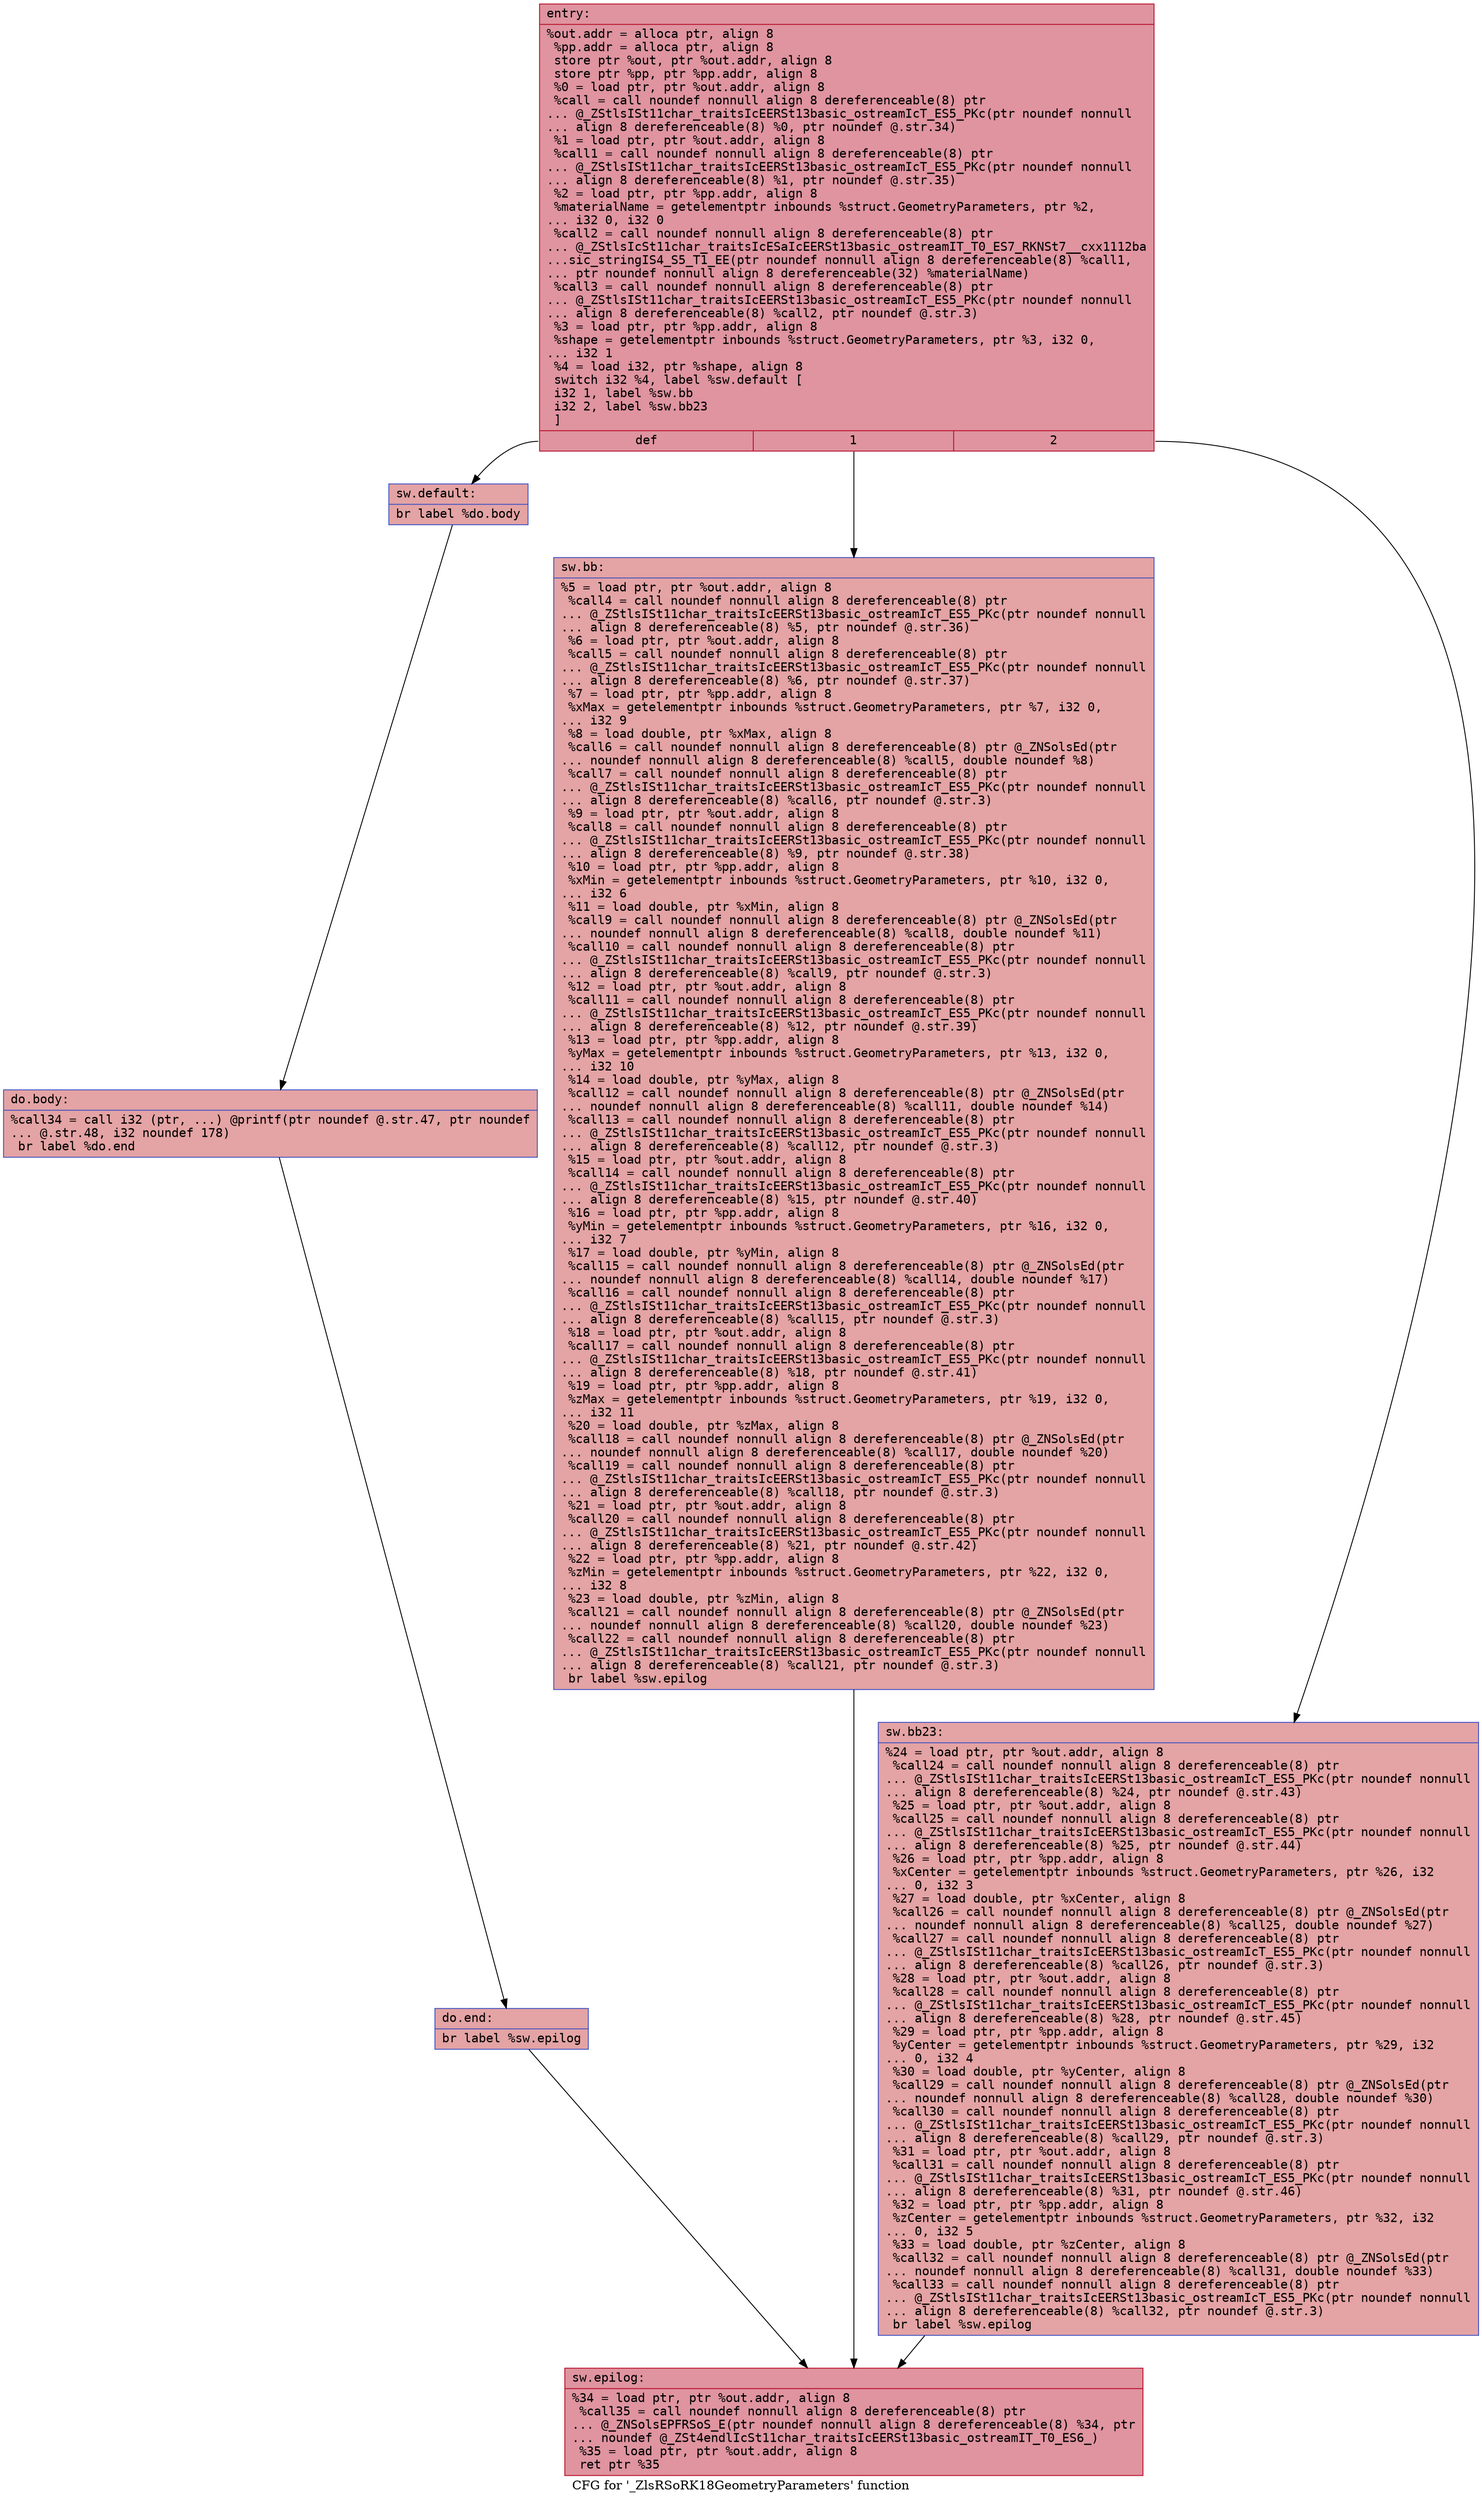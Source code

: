 digraph "CFG for '_ZlsRSoRK18GeometryParameters' function" {
	label="CFG for '_ZlsRSoRK18GeometryParameters' function";

	Node0x562c4e44e9f0 [shape=record,color="#b70d28ff", style=filled, fillcolor="#b70d2870" fontname="Courier",label="{entry:\l|  %out.addr = alloca ptr, align 8\l  %pp.addr = alloca ptr, align 8\l  store ptr %out, ptr %out.addr, align 8\l  store ptr %pp, ptr %pp.addr, align 8\l  %0 = load ptr, ptr %out.addr, align 8\l  %call = call noundef nonnull align 8 dereferenceable(8) ptr\l... @_ZStlsISt11char_traitsIcEERSt13basic_ostreamIcT_ES5_PKc(ptr noundef nonnull\l... align 8 dereferenceable(8) %0, ptr noundef @.str.34)\l  %1 = load ptr, ptr %out.addr, align 8\l  %call1 = call noundef nonnull align 8 dereferenceable(8) ptr\l... @_ZStlsISt11char_traitsIcEERSt13basic_ostreamIcT_ES5_PKc(ptr noundef nonnull\l... align 8 dereferenceable(8) %1, ptr noundef @.str.35)\l  %2 = load ptr, ptr %pp.addr, align 8\l  %materialName = getelementptr inbounds %struct.GeometryParameters, ptr %2,\l... i32 0, i32 0\l  %call2 = call noundef nonnull align 8 dereferenceable(8) ptr\l... @_ZStlsIcSt11char_traitsIcESaIcEERSt13basic_ostreamIT_T0_ES7_RKNSt7__cxx1112ba\l...sic_stringIS4_S5_T1_EE(ptr noundef nonnull align 8 dereferenceable(8) %call1,\l... ptr noundef nonnull align 8 dereferenceable(32) %materialName)\l  %call3 = call noundef nonnull align 8 dereferenceable(8) ptr\l... @_ZStlsISt11char_traitsIcEERSt13basic_ostreamIcT_ES5_PKc(ptr noundef nonnull\l... align 8 dereferenceable(8) %call2, ptr noundef @.str.3)\l  %3 = load ptr, ptr %pp.addr, align 8\l  %shape = getelementptr inbounds %struct.GeometryParameters, ptr %3, i32 0,\l... i32 1\l  %4 = load i32, ptr %shape, align 8\l  switch i32 %4, label %sw.default [\l    i32 1, label %sw.bb\l    i32 2, label %sw.bb23\l  ]\l|{<s0>def|<s1>1|<s2>2}}"];
	Node0x562c4e44e9f0:s0 -> Node0x562c4e44f5f0[tooltip="entry -> sw.default\nProbability 33.33%" ];
	Node0x562c4e44e9f0:s1 -> Node0x562c4e44f670[tooltip="entry -> sw.bb\nProbability 33.33%" ];
	Node0x562c4e44e9f0:s2 -> Node0x562c4e44f8e0[tooltip="entry -> sw.bb23\nProbability 33.33%" ];
	Node0x562c4e44f670 [shape=record,color="#3d50c3ff", style=filled, fillcolor="#c32e3170" fontname="Courier",label="{sw.bb:\l|  %5 = load ptr, ptr %out.addr, align 8\l  %call4 = call noundef nonnull align 8 dereferenceable(8) ptr\l... @_ZStlsISt11char_traitsIcEERSt13basic_ostreamIcT_ES5_PKc(ptr noundef nonnull\l... align 8 dereferenceable(8) %5, ptr noundef @.str.36)\l  %6 = load ptr, ptr %out.addr, align 8\l  %call5 = call noundef nonnull align 8 dereferenceable(8) ptr\l... @_ZStlsISt11char_traitsIcEERSt13basic_ostreamIcT_ES5_PKc(ptr noundef nonnull\l... align 8 dereferenceable(8) %6, ptr noundef @.str.37)\l  %7 = load ptr, ptr %pp.addr, align 8\l  %xMax = getelementptr inbounds %struct.GeometryParameters, ptr %7, i32 0,\l... i32 9\l  %8 = load double, ptr %xMax, align 8\l  %call6 = call noundef nonnull align 8 dereferenceable(8) ptr @_ZNSolsEd(ptr\l... noundef nonnull align 8 dereferenceable(8) %call5, double noundef %8)\l  %call7 = call noundef nonnull align 8 dereferenceable(8) ptr\l... @_ZStlsISt11char_traitsIcEERSt13basic_ostreamIcT_ES5_PKc(ptr noundef nonnull\l... align 8 dereferenceable(8) %call6, ptr noundef @.str.3)\l  %9 = load ptr, ptr %out.addr, align 8\l  %call8 = call noundef nonnull align 8 dereferenceable(8) ptr\l... @_ZStlsISt11char_traitsIcEERSt13basic_ostreamIcT_ES5_PKc(ptr noundef nonnull\l... align 8 dereferenceable(8) %9, ptr noundef @.str.38)\l  %10 = load ptr, ptr %pp.addr, align 8\l  %xMin = getelementptr inbounds %struct.GeometryParameters, ptr %10, i32 0,\l... i32 6\l  %11 = load double, ptr %xMin, align 8\l  %call9 = call noundef nonnull align 8 dereferenceable(8) ptr @_ZNSolsEd(ptr\l... noundef nonnull align 8 dereferenceable(8) %call8, double noundef %11)\l  %call10 = call noundef nonnull align 8 dereferenceable(8) ptr\l... @_ZStlsISt11char_traitsIcEERSt13basic_ostreamIcT_ES5_PKc(ptr noundef nonnull\l... align 8 dereferenceable(8) %call9, ptr noundef @.str.3)\l  %12 = load ptr, ptr %out.addr, align 8\l  %call11 = call noundef nonnull align 8 dereferenceable(8) ptr\l... @_ZStlsISt11char_traitsIcEERSt13basic_ostreamIcT_ES5_PKc(ptr noundef nonnull\l... align 8 dereferenceable(8) %12, ptr noundef @.str.39)\l  %13 = load ptr, ptr %pp.addr, align 8\l  %yMax = getelementptr inbounds %struct.GeometryParameters, ptr %13, i32 0,\l... i32 10\l  %14 = load double, ptr %yMax, align 8\l  %call12 = call noundef nonnull align 8 dereferenceable(8) ptr @_ZNSolsEd(ptr\l... noundef nonnull align 8 dereferenceable(8) %call11, double noundef %14)\l  %call13 = call noundef nonnull align 8 dereferenceable(8) ptr\l... @_ZStlsISt11char_traitsIcEERSt13basic_ostreamIcT_ES5_PKc(ptr noundef nonnull\l... align 8 dereferenceable(8) %call12, ptr noundef @.str.3)\l  %15 = load ptr, ptr %out.addr, align 8\l  %call14 = call noundef nonnull align 8 dereferenceable(8) ptr\l... @_ZStlsISt11char_traitsIcEERSt13basic_ostreamIcT_ES5_PKc(ptr noundef nonnull\l... align 8 dereferenceable(8) %15, ptr noundef @.str.40)\l  %16 = load ptr, ptr %pp.addr, align 8\l  %yMin = getelementptr inbounds %struct.GeometryParameters, ptr %16, i32 0,\l... i32 7\l  %17 = load double, ptr %yMin, align 8\l  %call15 = call noundef nonnull align 8 dereferenceable(8) ptr @_ZNSolsEd(ptr\l... noundef nonnull align 8 dereferenceable(8) %call14, double noundef %17)\l  %call16 = call noundef nonnull align 8 dereferenceable(8) ptr\l... @_ZStlsISt11char_traitsIcEERSt13basic_ostreamIcT_ES5_PKc(ptr noundef nonnull\l... align 8 dereferenceable(8) %call15, ptr noundef @.str.3)\l  %18 = load ptr, ptr %out.addr, align 8\l  %call17 = call noundef nonnull align 8 dereferenceable(8) ptr\l... @_ZStlsISt11char_traitsIcEERSt13basic_ostreamIcT_ES5_PKc(ptr noundef nonnull\l... align 8 dereferenceable(8) %18, ptr noundef @.str.41)\l  %19 = load ptr, ptr %pp.addr, align 8\l  %zMax = getelementptr inbounds %struct.GeometryParameters, ptr %19, i32 0,\l... i32 11\l  %20 = load double, ptr %zMax, align 8\l  %call18 = call noundef nonnull align 8 dereferenceable(8) ptr @_ZNSolsEd(ptr\l... noundef nonnull align 8 dereferenceable(8) %call17, double noundef %20)\l  %call19 = call noundef nonnull align 8 dereferenceable(8) ptr\l... @_ZStlsISt11char_traitsIcEERSt13basic_ostreamIcT_ES5_PKc(ptr noundef nonnull\l... align 8 dereferenceable(8) %call18, ptr noundef @.str.3)\l  %21 = load ptr, ptr %out.addr, align 8\l  %call20 = call noundef nonnull align 8 dereferenceable(8) ptr\l... @_ZStlsISt11char_traitsIcEERSt13basic_ostreamIcT_ES5_PKc(ptr noundef nonnull\l... align 8 dereferenceable(8) %21, ptr noundef @.str.42)\l  %22 = load ptr, ptr %pp.addr, align 8\l  %zMin = getelementptr inbounds %struct.GeometryParameters, ptr %22, i32 0,\l... i32 8\l  %23 = load double, ptr %zMin, align 8\l  %call21 = call noundef nonnull align 8 dereferenceable(8) ptr @_ZNSolsEd(ptr\l... noundef nonnull align 8 dereferenceable(8) %call20, double noundef %23)\l  %call22 = call noundef nonnull align 8 dereferenceable(8) ptr\l... @_ZStlsISt11char_traitsIcEERSt13basic_ostreamIcT_ES5_PKc(ptr noundef nonnull\l... align 8 dereferenceable(8) %call21, ptr noundef @.str.3)\l  br label %sw.epilog\l}"];
	Node0x562c4e44f670 -> Node0x562c4e484a10[tooltip="sw.bb -> sw.epilog\nProbability 100.00%" ];
	Node0x562c4e44f8e0 [shape=record,color="#3d50c3ff", style=filled, fillcolor="#c32e3170" fontname="Courier",label="{sw.bb23:\l|  %24 = load ptr, ptr %out.addr, align 8\l  %call24 = call noundef nonnull align 8 dereferenceable(8) ptr\l... @_ZStlsISt11char_traitsIcEERSt13basic_ostreamIcT_ES5_PKc(ptr noundef nonnull\l... align 8 dereferenceable(8) %24, ptr noundef @.str.43)\l  %25 = load ptr, ptr %out.addr, align 8\l  %call25 = call noundef nonnull align 8 dereferenceable(8) ptr\l... @_ZStlsISt11char_traitsIcEERSt13basic_ostreamIcT_ES5_PKc(ptr noundef nonnull\l... align 8 dereferenceable(8) %25, ptr noundef @.str.44)\l  %26 = load ptr, ptr %pp.addr, align 8\l  %xCenter = getelementptr inbounds %struct.GeometryParameters, ptr %26, i32\l... 0, i32 3\l  %27 = load double, ptr %xCenter, align 8\l  %call26 = call noundef nonnull align 8 dereferenceable(8) ptr @_ZNSolsEd(ptr\l... noundef nonnull align 8 dereferenceable(8) %call25, double noundef %27)\l  %call27 = call noundef nonnull align 8 dereferenceable(8) ptr\l... @_ZStlsISt11char_traitsIcEERSt13basic_ostreamIcT_ES5_PKc(ptr noundef nonnull\l... align 8 dereferenceable(8) %call26, ptr noundef @.str.3)\l  %28 = load ptr, ptr %out.addr, align 8\l  %call28 = call noundef nonnull align 8 dereferenceable(8) ptr\l... @_ZStlsISt11char_traitsIcEERSt13basic_ostreamIcT_ES5_PKc(ptr noundef nonnull\l... align 8 dereferenceable(8) %28, ptr noundef @.str.45)\l  %29 = load ptr, ptr %pp.addr, align 8\l  %yCenter = getelementptr inbounds %struct.GeometryParameters, ptr %29, i32\l... 0, i32 4\l  %30 = load double, ptr %yCenter, align 8\l  %call29 = call noundef nonnull align 8 dereferenceable(8) ptr @_ZNSolsEd(ptr\l... noundef nonnull align 8 dereferenceable(8) %call28, double noundef %30)\l  %call30 = call noundef nonnull align 8 dereferenceable(8) ptr\l... @_ZStlsISt11char_traitsIcEERSt13basic_ostreamIcT_ES5_PKc(ptr noundef nonnull\l... align 8 dereferenceable(8) %call29, ptr noundef @.str.3)\l  %31 = load ptr, ptr %out.addr, align 8\l  %call31 = call noundef nonnull align 8 dereferenceable(8) ptr\l... @_ZStlsISt11char_traitsIcEERSt13basic_ostreamIcT_ES5_PKc(ptr noundef nonnull\l... align 8 dereferenceable(8) %31, ptr noundef @.str.46)\l  %32 = load ptr, ptr %pp.addr, align 8\l  %zCenter = getelementptr inbounds %struct.GeometryParameters, ptr %32, i32\l... 0, i32 5\l  %33 = load double, ptr %zCenter, align 8\l  %call32 = call noundef nonnull align 8 dereferenceable(8) ptr @_ZNSolsEd(ptr\l... noundef nonnull align 8 dereferenceable(8) %call31, double noundef %33)\l  %call33 = call noundef nonnull align 8 dereferenceable(8) ptr\l... @_ZStlsISt11char_traitsIcEERSt13basic_ostreamIcT_ES5_PKc(ptr noundef nonnull\l... align 8 dereferenceable(8) %call32, ptr noundef @.str.3)\l  br label %sw.epilog\l}"];
	Node0x562c4e44f8e0 -> Node0x562c4e484a10[tooltip="sw.bb23 -> sw.epilog\nProbability 100.00%" ];
	Node0x562c4e44f5f0 [shape=record,color="#3d50c3ff", style=filled, fillcolor="#c32e3170" fontname="Courier",label="{sw.default:\l|  br label %do.body\l}"];
	Node0x562c4e44f5f0 -> Node0x562c4e486110[tooltip="sw.default -> do.body\nProbability 100.00%" ];
	Node0x562c4e486110 [shape=record,color="#3d50c3ff", style=filled, fillcolor="#c32e3170" fontname="Courier",label="{do.body:\l|  %call34 = call i32 (ptr, ...) @printf(ptr noundef @.str.47, ptr noundef\l... @.str.48, i32 noundef 178)\l  br label %do.end\l}"];
	Node0x562c4e486110 -> Node0x562c4e4862c0[tooltip="do.body -> do.end\nProbability 100.00%" ];
	Node0x562c4e4862c0 [shape=record,color="#3d50c3ff", style=filled, fillcolor="#c32e3170" fontname="Courier",label="{do.end:\l|  br label %sw.epilog\l}"];
	Node0x562c4e4862c0 -> Node0x562c4e484a10[tooltip="do.end -> sw.epilog\nProbability 100.00%" ];
	Node0x562c4e484a10 [shape=record,color="#b70d28ff", style=filled, fillcolor="#b70d2870" fontname="Courier",label="{sw.epilog:\l|  %34 = load ptr, ptr %out.addr, align 8\l  %call35 = call noundef nonnull align 8 dereferenceable(8) ptr\l... @_ZNSolsEPFRSoS_E(ptr noundef nonnull align 8 dereferenceable(8) %34, ptr\l... noundef @_ZSt4endlIcSt11char_traitsIcEERSt13basic_ostreamIT_T0_ES6_)\l  %35 = load ptr, ptr %out.addr, align 8\l  ret ptr %35\l}"];
}
